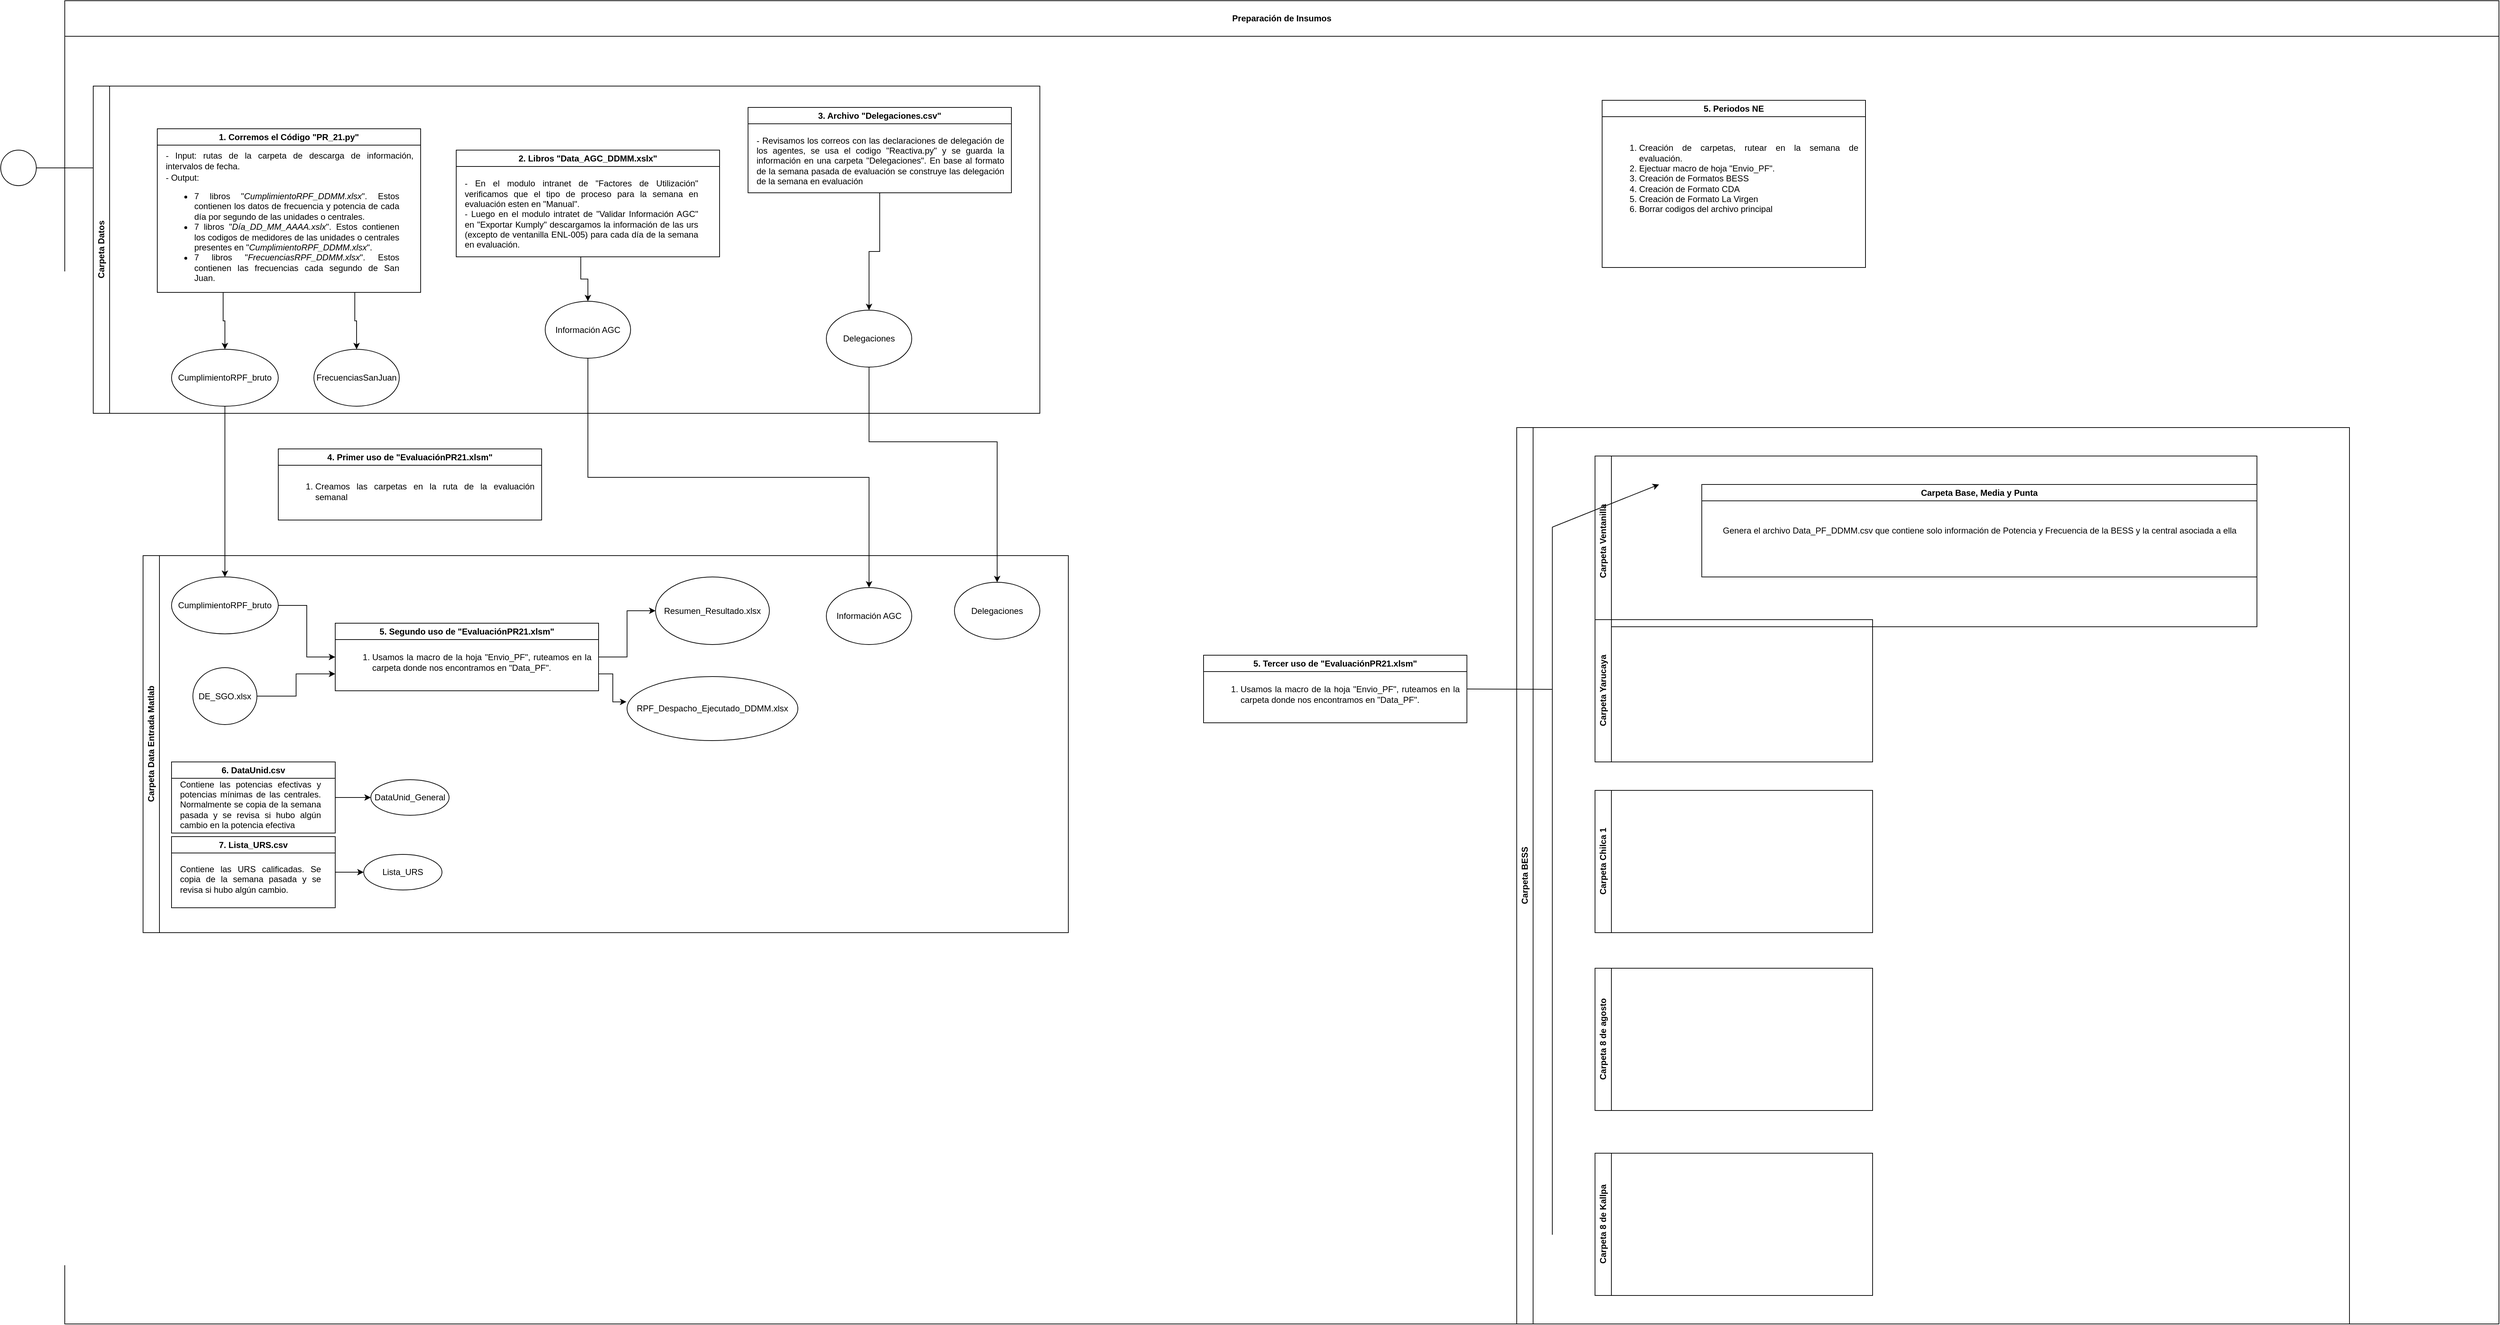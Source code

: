 <mxfile version="24.7.16">
  <diagram name="Page-1" id="2a216829-ef6e-dabb-86c1-c78162f3ba2b">
    <mxGraphModel dx="1235" dy="665" grid="1" gridSize="10" guides="1" tooltips="1" connect="1" arrows="1" fold="1" page="1" pageScale="1" pageWidth="850" pageHeight="1100" background="none" math="0" shadow="0">
      <root>
        <mxCell id="0" />
        <mxCell id="1" parent="0" />
        <mxCell id="7a84cebc1def654-1" value="" style="shape=mxgraph.bpmn.shape;html=1;verticalLabelPosition=bottom;labelBackgroundColor=#ffffff;verticalAlign=top;perimeter=ellipsePerimeter;outline=standard;symbol=general;" parent="1" vertex="1">
          <mxGeometry x="110" y="440" width="50" height="50" as="geometry" />
        </mxCell>
        <mxCell id="7a84cebc1def654-36" style="edgeStyle=orthogonalEdgeStyle;rounded=0;html=1;jettySize=auto;orthogonalLoop=1;" parent="1" source="7a84cebc1def654-1" edge="1">
          <mxGeometry relative="1" as="geometry">
            <mxPoint x="260" y="465.0" as="targetPoint" />
          </mxGeometry>
        </mxCell>
        <mxCell id="X71FGkDf6fn_2zIbJ8EK-3" value="Preparación de Insumos" style="swimlane;whiteSpace=wrap;html=1;startSize=50;" parent="1" vertex="1">
          <mxGeometry x="200" y="230" width="3420" height="1860" as="geometry">
            <mxRectangle x="360" y="570" width="180" height="30" as="alternateBounds" />
          </mxGeometry>
        </mxCell>
        <mxCell id="X71FGkDf6fn_2zIbJ8EK-24" value="5. Periodos NE" style="swimlane;whiteSpace=wrap;html=1;" parent="X71FGkDf6fn_2zIbJ8EK-3" vertex="1">
          <mxGeometry x="2160" y="140" width="370" height="235" as="geometry">
            <mxRectangle x="490" y="70" width="230" height="30" as="alternateBounds" />
          </mxGeometry>
        </mxCell>
        <mxCell id="X71FGkDf6fn_2zIbJ8EK-25" value="&lt;div style=&quot;text-align: justify;&quot;&gt;&lt;ol&gt;&lt;li&gt;Creación de carpetas, rutear en la semana de evaluación.&lt;/li&gt;&lt;li&gt;Ejectuar macro de hoja &quot;Envio_PF&quot;.&lt;/li&gt;&lt;li&gt;Creación de Formatos BESS&lt;/li&gt;&lt;li&gt;Creación de Formato CDA&lt;/li&gt;&lt;li&gt;Creación de Formato La Virgen&lt;/li&gt;&lt;li&gt;Borrar codigos del archivo principal&lt;/li&gt;&lt;/ol&gt;&lt;/div&gt;" style="text;html=1;align=left;verticalAlign=middle;whiteSpace=wrap;rounded=0;" parent="X71FGkDf6fn_2zIbJ8EK-24" vertex="1">
          <mxGeometry x="10" y="30" width="350" height="160" as="geometry" />
        </mxCell>
        <mxCell id="X71FGkDf6fn_2zIbJ8EK-21" value="4. Primer uso de &quot;EvaluaciónPR21.xlsm&quot;" style="swimlane;whiteSpace=wrap;html=1;" parent="X71FGkDf6fn_2zIbJ8EK-3" vertex="1">
          <mxGeometry x="300" y="630" width="370" height="100" as="geometry">
            <mxRectangle x="490" y="70" width="230" height="30" as="alternateBounds" />
          </mxGeometry>
        </mxCell>
        <mxCell id="X71FGkDf6fn_2zIbJ8EK-22" value="&lt;div style=&quot;text-align: justify;&quot;&gt;&lt;ol&gt;&lt;li&gt;Creamos las carpetas en la ruta de la evaluación semanal&lt;/li&gt;&lt;/ol&gt;&lt;/div&gt;" style="text;html=1;align=left;verticalAlign=middle;whiteSpace=wrap;rounded=0;" parent="X71FGkDf6fn_2zIbJ8EK-21" vertex="1">
          <mxGeometry x="10" y="30" width="350" height="60" as="geometry" />
        </mxCell>
        <mxCell id="hybQcctw-D88qzmDJWD1-32" value="Carpeta Datos" style="swimlane;horizontal=0;whiteSpace=wrap;html=1;" vertex="1" parent="X71FGkDf6fn_2zIbJ8EK-3">
          <mxGeometry x="40" y="120" width="1330" height="460" as="geometry" />
        </mxCell>
        <mxCell id="hybQcctw-D88qzmDJWD1-26" style="edgeStyle=orthogonalEdgeStyle;rounded=0;orthogonalLoop=1;jettySize=auto;html=1;exitX=0.75;exitY=1;exitDx=0;exitDy=0;entryX=0.5;entryY=0;entryDx=0;entryDy=0;" edge="1" parent="hybQcctw-D88qzmDJWD1-32" source="X71FGkDf6fn_2zIbJ8EK-9" target="hybQcctw-D88qzmDJWD1-24">
          <mxGeometry relative="1" as="geometry" />
        </mxCell>
        <mxCell id="hybQcctw-D88qzmDJWD1-27" style="edgeStyle=orthogonalEdgeStyle;rounded=0;orthogonalLoop=1;jettySize=auto;html=1;exitX=0.25;exitY=1;exitDx=0;exitDy=0;entryX=0.5;entryY=0;entryDx=0;entryDy=0;" edge="1" parent="hybQcctw-D88qzmDJWD1-32" source="X71FGkDf6fn_2zIbJ8EK-9" target="hybQcctw-D88qzmDJWD1-5">
          <mxGeometry relative="1" as="geometry" />
        </mxCell>
        <mxCell id="X71FGkDf6fn_2zIbJ8EK-9" value="1. Corremos el Código &quot;PR_21.py&quot;" style="swimlane;whiteSpace=wrap;html=1;" parent="hybQcctw-D88qzmDJWD1-32" vertex="1">
          <mxGeometry x="90" y="60" width="370" height="230" as="geometry">
            <mxRectangle x="50" y="70" width="230" height="30" as="alternateBounds" />
          </mxGeometry>
        </mxCell>
        <mxCell id="X71FGkDf6fn_2zIbJ8EK-10" value="&lt;div style=&quot;text-align: justify;&quot;&gt;&lt;span style=&quot;background-color: initial;&quot;&gt;- Input: rutas de la carpeta de descarga de información, intervalos de fecha.&lt;/span&gt;&lt;/div&gt;" style="text;html=1;align=left;verticalAlign=middle;whiteSpace=wrap;rounded=0;" parent="X71FGkDf6fn_2zIbJ8EK-9" vertex="1">
          <mxGeometry x="10" y="30" width="350" height="30" as="geometry" />
        </mxCell>
        <mxCell id="X71FGkDf6fn_2zIbJ8EK-12" value="&lt;div style=&quot;text-align: justify;&quot;&gt;&lt;span style=&quot;background-color: initial;&quot;&gt;- Output:&amp;nbsp;&lt;/span&gt;&lt;/div&gt;&lt;div&gt;&lt;ul&gt;&lt;li style=&quot;text-align: justify;&quot;&gt;7 libros &quot;&lt;i&gt;CumplimientoRPF_DDMM.xlsx&lt;/i&gt;&quot;. Estos contienen los datos de frecuencia y potencia de cada día por segundo de las unidades o centrales.&lt;/li&gt;&lt;li style=&quot;text-align: justify;&quot;&gt;7 libros &quot;&lt;i&gt;Día_DD_MM_AAAA.xslx&lt;/i&gt;&quot;. Estos contienen los codigos de medidores de las unidades o centrales presentes en &quot;&lt;i&gt;CumplimientoRPF_DDMM.xlsx&lt;/i&gt;&quot;.&lt;/li&gt;&lt;li style=&quot;text-align: justify;&quot;&gt;7 libros &quot;&lt;i&gt;FrecuenciasRPF_DDMM.xlsx&lt;/i&gt;&quot;. Estos contienen las frecuencias cada segundo de San Juan.&lt;/li&gt;&lt;/ul&gt;&lt;/div&gt;" style="text;html=1;align=left;verticalAlign=middle;whiteSpace=wrap;rounded=0;" parent="X71FGkDf6fn_2zIbJ8EK-9" vertex="1">
          <mxGeometry x="10" y="70" width="330" height="150" as="geometry" />
        </mxCell>
        <mxCell id="X71FGkDf6fn_2zIbJ8EK-15" value="2. Libros &quot;Data_AGC_DDMM.xslx&quot;" style="swimlane;whiteSpace=wrap;html=1;" parent="hybQcctw-D88qzmDJWD1-32" vertex="1">
          <mxGeometry x="510" y="90" width="370" height="150" as="geometry">
            <mxRectangle x="490" y="70" width="230" height="30" as="alternateBounds" />
          </mxGeometry>
        </mxCell>
        <mxCell id="X71FGkDf6fn_2zIbJ8EK-17" value="&lt;div style=&quot;text-align: justify;&quot;&gt;&lt;span style=&quot;background-color: initial;&quot;&gt;- En el modulo intranet de &quot;Factores de Utilización&quot; verificamos que el tipo de proceso para la semana en evaluación esten en &quot;Manual&quot;.&lt;/span&gt;&lt;/div&gt;&lt;div style=&quot;text-align: justify;&quot;&gt;&lt;span style=&quot;background-color: initial;&quot;&gt;- Luego en el modulo intratet de &quot;Validar Información AGC&quot; en &quot;Exportar Kumply&quot; descargamos la información de las urs (excepto de ventanilla ENL-005) para cada día de la semana en evaluación.&amp;nbsp;&amp;nbsp;&lt;/span&gt;&lt;/div&gt;" style="text;html=1;align=left;verticalAlign=middle;whiteSpace=wrap;rounded=0;" parent="X71FGkDf6fn_2zIbJ8EK-15" vertex="1">
          <mxGeometry x="10" y="30" width="330" height="120" as="geometry" />
        </mxCell>
        <mxCell id="X71FGkDf6fn_2zIbJ8EK-19" value="3. Archivo &quot;Delegaciones.csv&quot;" style="swimlane;whiteSpace=wrap;html=1;" parent="hybQcctw-D88qzmDJWD1-32" vertex="1">
          <mxGeometry x="920" y="30" width="370" height="120" as="geometry">
            <mxRectangle x="490" y="70" width="230" height="30" as="alternateBounds" />
          </mxGeometry>
        </mxCell>
        <mxCell id="X71FGkDf6fn_2zIbJ8EK-20" value="&lt;div style=&quot;text-align: justify;&quot;&gt;&lt;span style=&quot;background-color: initial;&quot;&gt;- Revisamos los correos con las declaraciones de delegación de los agentes, se usa el codigo &quot;Reactiva.py&quot; y se guarda la información en una carpeta &quot;Delegaciones&quot;. En base al formato de la semana pasada de evaluación se construye las delegación de la semana en evaluación&lt;/span&gt;&lt;/div&gt;" style="text;html=1;align=left;verticalAlign=middle;whiteSpace=wrap;rounded=0;" parent="X71FGkDf6fn_2zIbJ8EK-19" vertex="1">
          <mxGeometry x="10" y="30" width="350" height="90" as="geometry" />
        </mxCell>
        <mxCell id="hybQcctw-D88qzmDJWD1-5" value="CumplimientoRPF_bruto" style="ellipse;html=1;whiteSpace=wrap;" vertex="1" parent="hybQcctw-D88qzmDJWD1-32">
          <mxGeometry x="110" y="370" width="150" height="80" as="geometry" />
        </mxCell>
        <mxCell id="hybQcctw-D88qzmDJWD1-24" value="FrecuenciasSanJuan" style="ellipse;whiteSpace=wrap;html=1;" vertex="1" parent="hybQcctw-D88qzmDJWD1-32">
          <mxGeometry x="310" y="370" width="120" height="80" as="geometry" />
        </mxCell>
        <mxCell id="hybQcctw-D88qzmDJWD1-28" value="Información AGC" style="ellipse;whiteSpace=wrap;html=1;" vertex="1" parent="hybQcctw-D88qzmDJWD1-32">
          <mxGeometry x="635" y="302.5" width="120" height="80" as="geometry" />
        </mxCell>
        <mxCell id="hybQcctw-D88qzmDJWD1-29" style="edgeStyle=orthogonalEdgeStyle;rounded=0;orthogonalLoop=1;jettySize=auto;html=1;exitX=0.5;exitY=1;exitDx=0;exitDy=0;entryX=0.5;entryY=0;entryDx=0;entryDy=0;" edge="1" parent="hybQcctw-D88qzmDJWD1-32" source="X71FGkDf6fn_2zIbJ8EK-17" target="hybQcctw-D88qzmDJWD1-28">
          <mxGeometry relative="1" as="geometry">
            <mxPoint x="685" y="295" as="targetPoint" />
          </mxGeometry>
        </mxCell>
        <mxCell id="hybQcctw-D88qzmDJWD1-30" value="Delegaciones" style="ellipse;whiteSpace=wrap;html=1;" vertex="1" parent="hybQcctw-D88qzmDJWD1-32">
          <mxGeometry x="1030" y="315" width="120" height="80" as="geometry" />
        </mxCell>
        <mxCell id="hybQcctw-D88qzmDJWD1-31" style="edgeStyle=orthogonalEdgeStyle;rounded=0;orthogonalLoop=1;jettySize=auto;html=1;exitX=0.5;exitY=1;exitDx=0;exitDy=0;entryX=0.5;entryY=0;entryDx=0;entryDy=0;" edge="1" parent="hybQcctw-D88qzmDJWD1-32" source="X71FGkDf6fn_2zIbJ8EK-20" target="hybQcctw-D88qzmDJWD1-30">
          <mxGeometry relative="1" as="geometry" />
        </mxCell>
        <mxCell id="hybQcctw-D88qzmDJWD1-33" value="Carpeta Data Entrada Matlab" style="swimlane;horizontal=0;whiteSpace=wrap;html=1;" vertex="1" parent="X71FGkDf6fn_2zIbJ8EK-3">
          <mxGeometry x="110" y="780" width="1300" height="530" as="geometry" />
        </mxCell>
        <mxCell id="hybQcctw-D88qzmDJWD1-95" style="edgeStyle=orthogonalEdgeStyle;rounded=0;orthogonalLoop=1;jettySize=auto;html=1;entryX=0;entryY=0.5;entryDx=0;entryDy=0;" edge="1" parent="hybQcctw-D88qzmDJWD1-33" source="hybQcctw-D88qzmDJWD1-82" target="hybQcctw-D88qzmDJWD1-94">
          <mxGeometry relative="1" as="geometry" />
        </mxCell>
        <mxCell id="hybQcctw-D88qzmDJWD1-82" value="5. Segundo uso de &quot;EvaluaciónPR21.xlsm&quot;" style="swimlane;whiteSpace=wrap;html=1;" vertex="1" parent="hybQcctw-D88qzmDJWD1-33">
          <mxGeometry x="270" y="95" width="370" height="95" as="geometry">
            <mxRectangle x="490" y="70" width="230" height="30" as="alternateBounds" />
          </mxGeometry>
        </mxCell>
        <mxCell id="hybQcctw-D88qzmDJWD1-83" value="&lt;div style=&quot;text-align: justify;&quot;&gt;&lt;ol&gt;&lt;li&gt;Usamos la macro de la hoja &quot;Envio_PF&quot;, ruteamos en la carpeta donde nos encontramos en &quot;Data_PF&quot;.&lt;/li&gt;&lt;/ol&gt;&lt;/div&gt;" style="text;html=1;align=left;verticalAlign=middle;whiteSpace=wrap;rounded=0;" vertex="1" parent="hybQcctw-D88qzmDJWD1-82">
          <mxGeometry x="10" y="30" width="350" height="50" as="geometry" />
        </mxCell>
        <mxCell id="hybQcctw-D88qzmDJWD1-86" style="edgeStyle=orthogonalEdgeStyle;rounded=0;orthogonalLoop=1;jettySize=auto;html=1;entryX=0;entryY=0.75;entryDx=0;entryDy=0;" edge="1" parent="hybQcctw-D88qzmDJWD1-33" source="hybQcctw-D88qzmDJWD1-85" target="hybQcctw-D88qzmDJWD1-82">
          <mxGeometry relative="1" as="geometry" />
        </mxCell>
        <mxCell id="hybQcctw-D88qzmDJWD1-85" value="DE_SGO.xlsx" style="ellipse;whiteSpace=wrap;html=1;" vertex="1" parent="hybQcctw-D88qzmDJWD1-33">
          <mxGeometry x="70" y="157.5" width="90" height="80" as="geometry" />
        </mxCell>
        <mxCell id="hybQcctw-D88qzmDJWD1-92" style="edgeStyle=orthogonalEdgeStyle;rounded=0;orthogonalLoop=1;jettySize=auto;html=1;entryX=0;entryY=0.5;entryDx=0;entryDy=0;" edge="1" parent="hybQcctw-D88qzmDJWD1-33" source="hybQcctw-D88qzmDJWD1-89" target="hybQcctw-D88qzmDJWD1-82">
          <mxGeometry relative="1" as="geometry" />
        </mxCell>
        <mxCell id="hybQcctw-D88qzmDJWD1-89" value="CumplimientoRPF_bruto" style="ellipse;html=1;whiteSpace=wrap;" vertex="1" parent="hybQcctw-D88qzmDJWD1-33">
          <mxGeometry x="40" y="30" width="150" height="80" as="geometry" />
        </mxCell>
        <mxCell id="hybQcctw-D88qzmDJWD1-94" value="Resumen_Resultado.xlsx" style="ellipse;whiteSpace=wrap;html=1;" vertex="1" parent="hybQcctw-D88qzmDJWD1-33">
          <mxGeometry x="720" y="30" width="160" height="95" as="geometry" />
        </mxCell>
        <mxCell id="hybQcctw-D88qzmDJWD1-96" value="RPF_Despacho_Ejecutado_DDMM.xlsx" style="ellipse;whiteSpace=wrap;html=1;" vertex="1" parent="hybQcctw-D88qzmDJWD1-33">
          <mxGeometry x="680" y="170" width="240" height="90" as="geometry" />
        </mxCell>
        <mxCell id="hybQcctw-D88qzmDJWD1-97" style="edgeStyle=orthogonalEdgeStyle;rounded=0;orthogonalLoop=1;jettySize=auto;html=1;exitX=1;exitY=0.75;exitDx=0;exitDy=0;entryX=-0.004;entryY=0.395;entryDx=0;entryDy=0;entryPerimeter=0;" edge="1" parent="hybQcctw-D88qzmDJWD1-33" source="hybQcctw-D88qzmDJWD1-82" target="hybQcctw-D88qzmDJWD1-96">
          <mxGeometry relative="1" as="geometry" />
        </mxCell>
        <mxCell id="hybQcctw-D88qzmDJWD1-100" style="edgeStyle=orthogonalEdgeStyle;rounded=0;orthogonalLoop=1;jettySize=auto;html=1;entryX=0;entryY=0.5;entryDx=0;entryDy=0;" edge="1" parent="hybQcctw-D88qzmDJWD1-33" source="X71FGkDf6fn_2zIbJ8EK-26" target="hybQcctw-D88qzmDJWD1-99">
          <mxGeometry relative="1" as="geometry" />
        </mxCell>
        <mxCell id="X71FGkDf6fn_2zIbJ8EK-26" value="6. DataUnid.csv" style="swimlane;whiteSpace=wrap;html=1;" parent="hybQcctw-D88qzmDJWD1-33" vertex="1">
          <mxGeometry x="40" y="290" width="230" height="100" as="geometry">
            <mxRectangle x="490" y="70" width="230" height="30" as="alternateBounds" />
          </mxGeometry>
        </mxCell>
        <mxCell id="X71FGkDf6fn_2zIbJ8EK-27" value="&lt;div style=&quot;text-align: justify;&quot;&gt;&lt;div&gt;Contiene las potencias efectivas y potencias mínimas de las centrales. Normalmente se copia de la semana pasada y se revisa si hubo algún cambio en la potencia efectiva&lt;/div&gt;&lt;/div&gt;" style="text;html=1;align=left;verticalAlign=middle;whiteSpace=wrap;rounded=0;" parent="X71FGkDf6fn_2zIbJ8EK-26" vertex="1">
          <mxGeometry x="10" y="30" width="200" height="60" as="geometry" />
        </mxCell>
        <mxCell id="hybQcctw-D88qzmDJWD1-99" value="DataUnid_General" style="ellipse;whiteSpace=wrap;html=1;" vertex="1" parent="hybQcctw-D88qzmDJWD1-33">
          <mxGeometry x="320" y="315" width="110" height="50" as="geometry" />
        </mxCell>
        <mxCell id="hybQcctw-D88qzmDJWD1-101" value="Delegaciones" style="ellipse;whiteSpace=wrap;html=1;" vertex="1" parent="hybQcctw-D88qzmDJWD1-33">
          <mxGeometry x="1140" y="37.5" width="120" height="80" as="geometry" />
        </mxCell>
        <mxCell id="hybQcctw-D88qzmDJWD1-102" value="Información AGC" style="ellipse;whiteSpace=wrap;html=1;" vertex="1" parent="hybQcctw-D88qzmDJWD1-33">
          <mxGeometry x="960" y="45" width="120" height="80" as="geometry" />
        </mxCell>
        <mxCell id="hybQcctw-D88qzmDJWD1-152" style="edgeStyle=orthogonalEdgeStyle;rounded=0;orthogonalLoop=1;jettySize=auto;html=1;entryX=0;entryY=0.5;entryDx=0;entryDy=0;" edge="1" parent="hybQcctw-D88qzmDJWD1-33" source="hybQcctw-D88qzmDJWD1-106" target="hybQcctw-D88qzmDJWD1-151">
          <mxGeometry relative="1" as="geometry" />
        </mxCell>
        <mxCell id="hybQcctw-D88qzmDJWD1-106" value="7. Lista_URS.csv" style="swimlane;whiteSpace=wrap;html=1;" vertex="1" parent="hybQcctw-D88qzmDJWD1-33">
          <mxGeometry x="40" y="395" width="230" height="100" as="geometry">
            <mxRectangle x="490" y="70" width="230" height="30" as="alternateBounds" />
          </mxGeometry>
        </mxCell>
        <mxCell id="hybQcctw-D88qzmDJWD1-107" value="&lt;div style=&quot;text-align: justify;&quot;&gt;&lt;div&gt;Contiene las URS calificadas. Se copia de la semana pasada y se revisa si hubo algún cambio.&lt;/div&gt;&lt;/div&gt;" style="text;html=1;align=left;verticalAlign=middle;whiteSpace=wrap;rounded=0;" vertex="1" parent="hybQcctw-D88qzmDJWD1-106">
          <mxGeometry x="10" y="30" width="200" height="60" as="geometry" />
        </mxCell>
        <mxCell id="hybQcctw-D88qzmDJWD1-151" value="Lista_URS" style="ellipse;whiteSpace=wrap;html=1;" vertex="1" parent="hybQcctw-D88qzmDJWD1-33">
          <mxGeometry x="310" y="420" width="110" height="50" as="geometry" />
        </mxCell>
        <mxCell id="hybQcctw-D88qzmDJWD1-103" style="edgeStyle=orthogonalEdgeStyle;rounded=0;orthogonalLoop=1;jettySize=auto;html=1;entryX=0.5;entryY=0;entryDx=0;entryDy=0;" edge="1" parent="X71FGkDf6fn_2zIbJ8EK-3" source="hybQcctw-D88qzmDJWD1-28" target="hybQcctw-D88qzmDJWD1-102">
          <mxGeometry relative="1" as="geometry">
            <Array as="points">
              <mxPoint x="735" y="670" />
              <mxPoint x="1130" y="670" />
            </Array>
          </mxGeometry>
        </mxCell>
        <mxCell id="hybQcctw-D88qzmDJWD1-104" style="edgeStyle=orthogonalEdgeStyle;rounded=0;orthogonalLoop=1;jettySize=auto;html=1;entryX=0.5;entryY=0;entryDx=0;entryDy=0;" edge="1" parent="X71FGkDf6fn_2zIbJ8EK-3" source="hybQcctw-D88qzmDJWD1-30" target="hybQcctw-D88qzmDJWD1-101">
          <mxGeometry relative="1" as="geometry">
            <Array as="points">
              <mxPoint x="1130" y="620" />
              <mxPoint x="1310" y="620" />
            </Array>
          </mxGeometry>
        </mxCell>
        <mxCell id="hybQcctw-D88qzmDJWD1-105" style="edgeStyle=orthogonalEdgeStyle;rounded=0;orthogonalLoop=1;jettySize=auto;html=1;exitX=0.5;exitY=1;exitDx=0;exitDy=0;entryX=0.5;entryY=0;entryDx=0;entryDy=0;" edge="1" parent="X71FGkDf6fn_2zIbJ8EK-3" source="hybQcctw-D88qzmDJWD1-5" target="hybQcctw-D88qzmDJWD1-89">
          <mxGeometry relative="1" as="geometry" />
        </mxCell>
        <mxCell id="hybQcctw-D88qzmDJWD1-153" value="5. Tercer uso de &quot;EvaluaciónPR21.xlsm&quot;" style="swimlane;whiteSpace=wrap;html=1;" vertex="1" parent="X71FGkDf6fn_2zIbJ8EK-3">
          <mxGeometry x="1600" y="920" width="370" height="95" as="geometry">
            <mxRectangle x="490" y="70" width="230" height="30" as="alternateBounds" />
          </mxGeometry>
        </mxCell>
        <mxCell id="hybQcctw-D88qzmDJWD1-154" value="&lt;div style=&quot;text-align: justify;&quot;&gt;&lt;ol&gt;&lt;li&gt;Usamos la macro de la hoja &quot;Envio_PF&quot;, ruteamos en la carpeta donde nos encontramos en &quot;Data_PF&quot;.&lt;/li&gt;&lt;/ol&gt;&lt;/div&gt;" style="text;html=1;align=left;verticalAlign=middle;whiteSpace=wrap;rounded=0;" vertex="1" parent="hybQcctw-D88qzmDJWD1-153">
          <mxGeometry x="10" y="30" width="350" height="50" as="geometry" />
        </mxCell>
        <mxCell id="hybQcctw-D88qzmDJWD1-155" value="Carpeta BESS" style="swimlane;horizontal=0;whiteSpace=wrap;html=1;" vertex="1" parent="X71FGkDf6fn_2zIbJ8EK-3">
          <mxGeometry x="2040" y="600" width="1170" height="1260" as="geometry" />
        </mxCell>
        <mxCell id="hybQcctw-D88qzmDJWD1-156" value="Carpeta Ventanilla" style="swimlane;horizontal=0;whiteSpace=wrap;html=1;" vertex="1" parent="hybQcctw-D88qzmDJWD1-155">
          <mxGeometry x="110" y="40" width="930" height="240" as="geometry" />
        </mxCell>
        <mxCell id="hybQcctw-D88qzmDJWD1-213" value="Carpeta Base, Media y Punta" style="swimlane;whiteSpace=wrap;html=1;" vertex="1" parent="hybQcctw-D88qzmDJWD1-156">
          <mxGeometry x="150" y="40" width="780" height="130" as="geometry" />
        </mxCell>
        <mxCell id="hybQcctw-D88qzmDJWD1-214" value="&lt;div style=&quot;text-align: justify;&quot;&gt;&lt;span style=&quot;background-color: initial;&quot;&gt;Genera el archivo Data_PF_DDMM.csv que contiene solo información de Potencia y Frecuencia de la BESS y la central asociada a ella&lt;/span&gt;&lt;/div&gt;" style="text;html=1;align=center;verticalAlign=middle;resizable=0;points=[];autosize=1;strokeColor=none;fillColor=none;" vertex="1" parent="hybQcctw-D88qzmDJWD1-213">
          <mxGeometry x="15" y="50" width="750" height="30" as="geometry" />
        </mxCell>
        <mxCell id="hybQcctw-D88qzmDJWD1-206" value="Carpeta Yarucaya" style="swimlane;horizontal=0;whiteSpace=wrap;html=1;" vertex="1" parent="hybQcctw-D88qzmDJWD1-155">
          <mxGeometry x="110" y="270" width="390" height="200" as="geometry" />
        </mxCell>
        <mxCell id="hybQcctw-D88qzmDJWD1-207" value="Carpeta Chilca 1" style="swimlane;horizontal=0;whiteSpace=wrap;html=1;" vertex="1" parent="hybQcctw-D88qzmDJWD1-155">
          <mxGeometry x="110" y="510" width="390" height="200" as="geometry" />
        </mxCell>
        <mxCell id="hybQcctw-D88qzmDJWD1-208" value="Carpeta 8 de agosto" style="swimlane;horizontal=0;whiteSpace=wrap;html=1;" vertex="1" parent="hybQcctw-D88qzmDJWD1-155">
          <mxGeometry x="110" y="760" width="390" height="200" as="geometry" />
        </mxCell>
        <mxCell id="hybQcctw-D88qzmDJWD1-209" value="Carpeta 8 de Kallpa" style="swimlane;horizontal=0;whiteSpace=wrap;html=1;" vertex="1" parent="hybQcctw-D88qzmDJWD1-155">
          <mxGeometry x="110" y="1020" width="390" height="200" as="geometry" />
        </mxCell>
        <mxCell id="hybQcctw-D88qzmDJWD1-210" value="" style="endArrow=none;html=1;rounded=0;" edge="1" parent="hybQcctw-D88qzmDJWD1-155">
          <mxGeometry width="50" height="50" relative="1" as="geometry">
            <mxPoint x="50" y="1134.571" as="sourcePoint" />
            <mxPoint x="50" y="140" as="targetPoint" />
          </mxGeometry>
        </mxCell>
        <mxCell id="hybQcctw-D88qzmDJWD1-212" value="" style="endArrow=classic;html=1;rounded=0;" edge="1" parent="hybQcctw-D88qzmDJWD1-155">
          <mxGeometry width="50" height="50" relative="1" as="geometry">
            <mxPoint x="50" y="140" as="sourcePoint" />
            <mxPoint x="200" y="80" as="targetPoint" />
          </mxGeometry>
        </mxCell>
        <mxCell id="hybQcctw-D88qzmDJWD1-211" value="" style="endArrow=none;html=1;rounded=0;exitX=1;exitY=0.5;exitDx=0;exitDy=0;" edge="1" parent="X71FGkDf6fn_2zIbJ8EK-3" source="hybQcctw-D88qzmDJWD1-153">
          <mxGeometry width="50" height="50" relative="1" as="geometry">
            <mxPoint x="2000" y="980" as="sourcePoint" />
            <mxPoint x="2090" y="968" as="targetPoint" />
          </mxGeometry>
        </mxCell>
      </root>
    </mxGraphModel>
  </diagram>
</mxfile>
